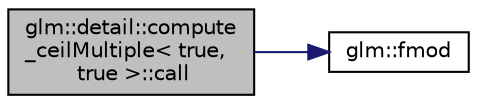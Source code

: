 digraph "glm::detail::compute_ceilMultiple&lt; true, true &gt;::call"
{
 // LATEX_PDF_SIZE
  edge [fontname="Helvetica",fontsize="10",labelfontname="Helvetica",labelfontsize="10"];
  node [fontname="Helvetica",fontsize="10",shape=record];
  rankdir="LR";
  Node1 [label="glm::detail::compute\l_ceilMultiple\< true,\l true \>::call",height=0.2,width=0.4,color="black", fillcolor="grey75", style="filled", fontcolor="black",tooltip=" "];
  Node1 -> Node2 [color="midnightblue",fontsize="10",style="solid",fontname="Helvetica"];
  Node2 [label="glm::fmod",height=0.2,width=0.4,color="black", fillcolor="white", style="filled",URL="$group__gtx__common.html#ga2580f50d4064557d62f4a533dfc6c7e3",tooltip=" "];
}
